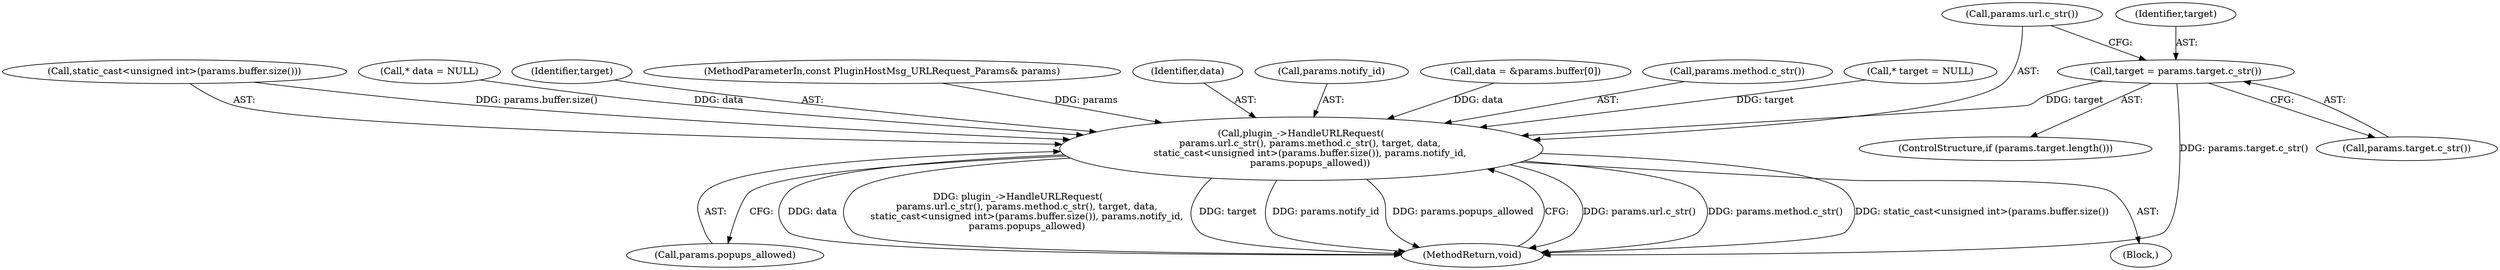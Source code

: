 digraph "0_Chrome_ea3d1d84be3d6f97bf50e76511c9e26af6895533_18@pointer" {
"1000123" [label="(Call,target = params.target.c_str())"];
"1000126" [label="(Call,plugin_->HandleURLRequest(\n      params.url.c_str(), params.method.c_str(), target, data,\n      static_cast<unsigned int>(params.buffer.size()), params.notify_id,\n      params.popups_allowed))"];
"1000102" [label="(Block,)"];
"1000130" [label="(Identifier,data)"];
"1000134" [label="(Call,params.notify_id)"];
"1000109" [label="(Call,data = &params.buffer[0])"];
"1000124" [label="(Identifier,target)"];
"1000125" [label="(Call,params.target.c_str())"];
"1000137" [label="(Call,params.popups_allowed)"];
"1000121" [label="(ControlStructure,if (params.target.length()))"];
"1000140" [label="(MethodReturn,void)"];
"1000128" [label="(Call,params.method.c_str())"];
"1000126" [label="(Call,plugin_->HandleURLRequest(\n      params.url.c_str(), params.method.c_str(), target, data,\n      static_cast<unsigned int>(params.buffer.size()), params.notify_id,\n      params.popups_allowed))"];
"1000131" [label="(Call,static_cast<unsigned int>(params.buffer.size()))"];
"1000104" [label="(Call,* data = NULL)"];
"1000129" [label="(Identifier,target)"];
"1000101" [label="(MethodParameterIn,const PluginHostMsg_URLRequest_Params& params)"];
"1000127" [label="(Call,params.url.c_str())"];
"1000118" [label="(Call,* target = NULL)"];
"1000123" [label="(Call,target = params.target.c_str())"];
"1000123" -> "1000121"  [label="AST: "];
"1000123" -> "1000125"  [label="CFG: "];
"1000124" -> "1000123"  [label="AST: "];
"1000125" -> "1000123"  [label="AST: "];
"1000127" -> "1000123"  [label="CFG: "];
"1000123" -> "1000140"  [label="DDG: params.target.c_str()"];
"1000123" -> "1000126"  [label="DDG: target"];
"1000126" -> "1000102"  [label="AST: "];
"1000126" -> "1000137"  [label="CFG: "];
"1000127" -> "1000126"  [label="AST: "];
"1000128" -> "1000126"  [label="AST: "];
"1000129" -> "1000126"  [label="AST: "];
"1000130" -> "1000126"  [label="AST: "];
"1000131" -> "1000126"  [label="AST: "];
"1000134" -> "1000126"  [label="AST: "];
"1000137" -> "1000126"  [label="AST: "];
"1000140" -> "1000126"  [label="CFG: "];
"1000126" -> "1000140"  [label="DDG: params.url.c_str()"];
"1000126" -> "1000140"  [label="DDG: params.method.c_str()"];
"1000126" -> "1000140"  [label="DDG: static_cast<unsigned int>(params.buffer.size())"];
"1000126" -> "1000140"  [label="DDG: data"];
"1000126" -> "1000140"  [label="DDG: plugin_->HandleURLRequest(\n      params.url.c_str(), params.method.c_str(), target, data,\n      static_cast<unsigned int>(params.buffer.size()), params.notify_id,\n      params.popups_allowed)"];
"1000126" -> "1000140"  [label="DDG: target"];
"1000126" -> "1000140"  [label="DDG: params.notify_id"];
"1000126" -> "1000140"  [label="DDG: params.popups_allowed"];
"1000118" -> "1000126"  [label="DDG: target"];
"1000104" -> "1000126"  [label="DDG: data"];
"1000109" -> "1000126"  [label="DDG: data"];
"1000131" -> "1000126"  [label="DDG: params.buffer.size()"];
"1000101" -> "1000126"  [label="DDG: params"];
}
